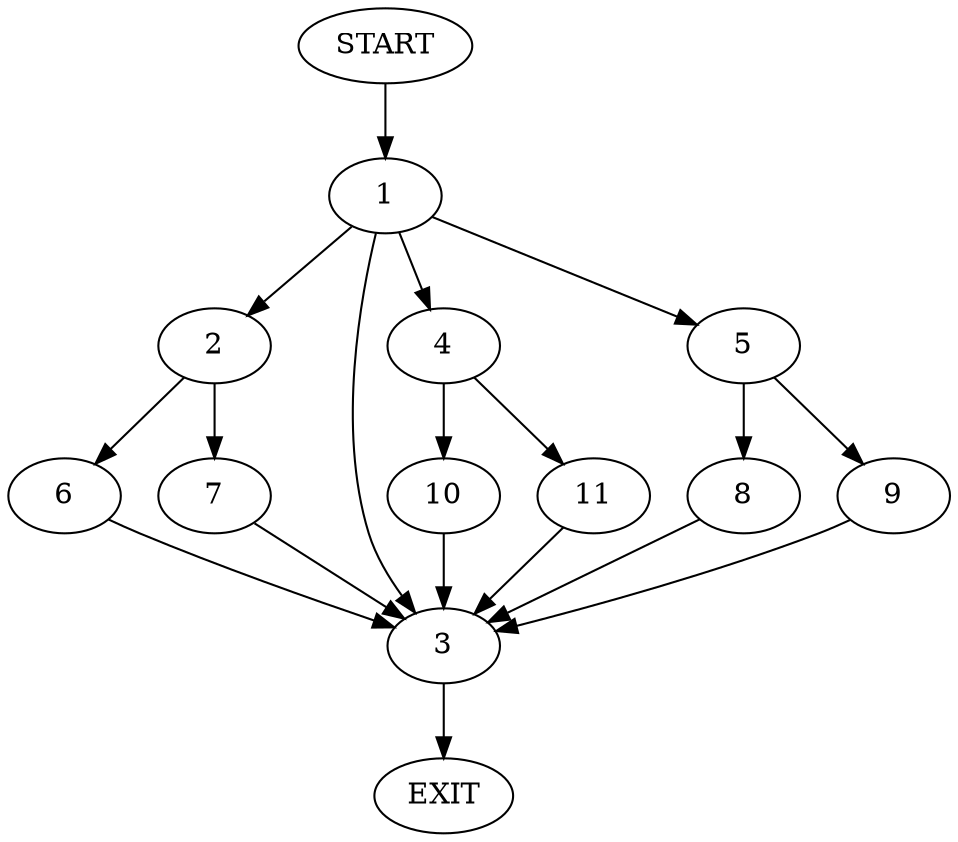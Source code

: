 digraph {
0 [label="START"]
12 [label="EXIT"]
0 -> 1
1 -> 2
1 -> 3
1 -> 4
1 -> 5
2 -> 6
2 -> 7
3 -> 12
5 -> 8
5 -> 9
4 -> 10
4 -> 11
11 -> 3
10 -> 3
6 -> 3
7 -> 3
8 -> 3
9 -> 3
}
